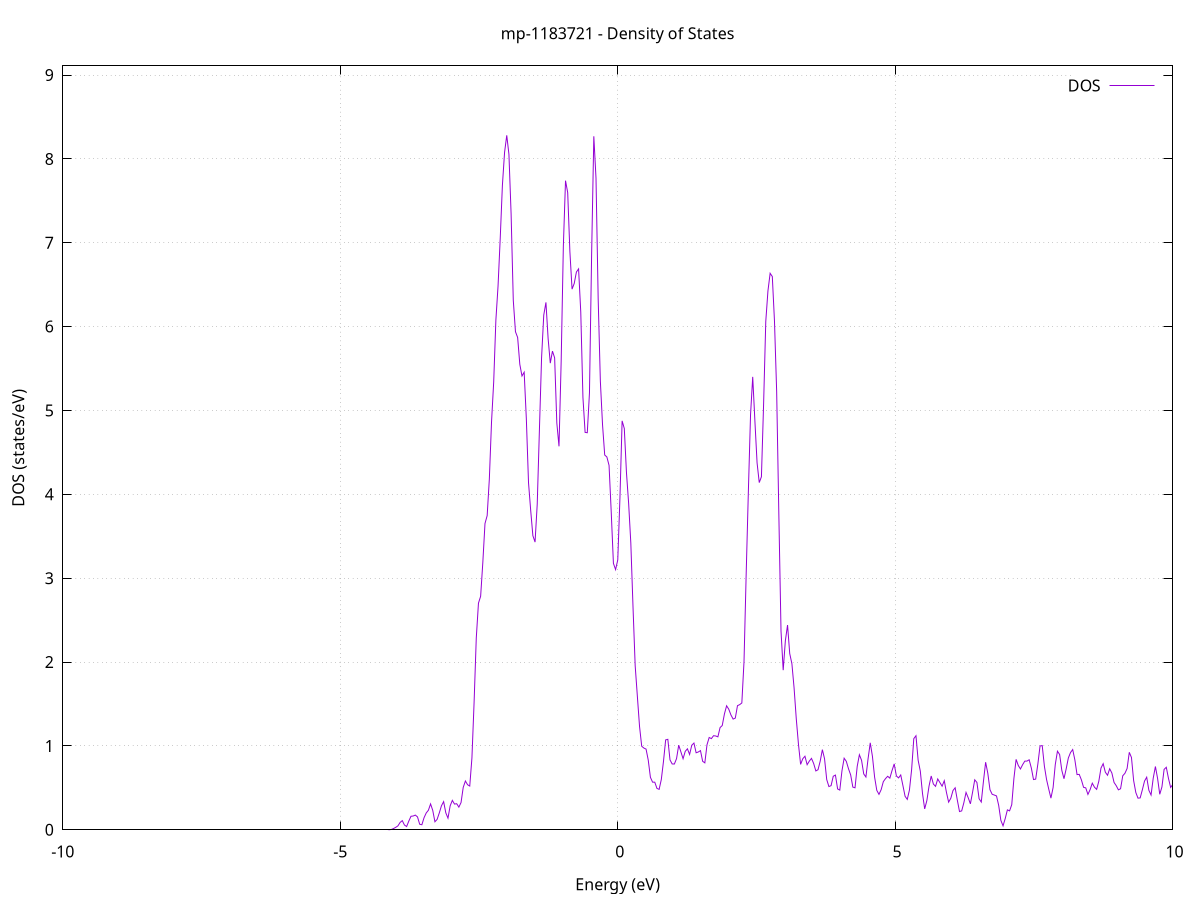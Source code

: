 set title 'mp-1183721 - Density of States'
set xlabel 'Energy (eV)'
set ylabel 'DOS (states/eV)'
set grid
set xrange [-10:10]
set yrange [0:9.109]
set xzeroaxis lt -1
set terminal png size 800,600
set output 'mp-1183721_dos_gnuplot.png'
plot '-' using 1:2 with lines title 'DOS'
-43.857000 0.000000
-43.817700 0.000000
-43.778500 0.000000
-43.739300 0.000000
-43.700000 0.000000
-43.660800 0.000000
-43.621600 0.000000
-43.582300 0.000000
-43.543100 0.000000
-43.503900 0.000000
-43.464700 0.000000
-43.425400 0.000000
-43.386200 0.000000
-43.347000 0.000000
-43.307700 0.000000
-43.268500 0.000000
-43.229300 0.000000
-43.190000 0.000000
-43.150800 0.000000
-43.111600 0.000000
-43.072400 0.000000
-43.033100 0.000000
-42.993900 0.000000
-42.954700 0.000000
-42.915400 0.000000
-42.876200 0.000000
-42.837000 0.000000
-42.797700 0.000000
-42.758500 0.000000
-42.719300 0.000000
-42.680100 0.000000
-42.640800 0.000000
-42.601600 0.000000
-42.562400 0.000000
-42.523100 0.000000
-42.483900 0.000000
-42.444700 0.000000
-42.405400 0.000000
-42.366200 0.000000
-42.327000 0.000000
-42.287800 0.000000
-42.248500 0.000000
-42.209300 0.000000
-42.170100 0.000000
-42.130800 0.000000
-42.091600 0.000000
-42.052400 0.000000
-42.013100 0.000000
-41.973900 0.000000
-41.934700 0.000000
-41.895500 0.000000
-41.856200 0.000000
-41.817000 0.000000
-41.777800 0.000000
-41.738500 0.000000
-41.699300 0.000000
-41.660100 0.000000
-41.620800 0.000000
-41.581600 0.000000
-41.542400 0.000000
-41.503200 0.000000
-41.463900 0.000000
-41.424700 0.000000
-41.385500 0.000000
-41.346200 0.000000
-41.307000 0.000000
-41.267800 0.000000
-41.228500 0.000000
-41.189300 0.000000
-41.150100 0.000000
-41.110900 0.000000
-41.071600 0.000000
-41.032400 0.000000
-40.993200 0.000000
-40.953900 0.000000
-40.914700 0.000000
-40.875500 0.000000
-40.836200 0.000000
-40.797000 0.000000
-40.757800 0.000000
-40.718600 0.000000
-40.679300 0.000000
-40.640100 0.000000
-40.600900 0.000000
-40.561600 0.000000
-40.522400 0.000000
-40.483200 0.000000
-40.443900 0.000300
-40.404700 0.029600
-40.365500 0.847800
-40.326300 7.946400
-40.287000 25.399000
-40.247800 28.710600
-40.208600 11.723900
-40.169300 1.724100
-40.130100 0.088800
-40.090900 0.001500
-40.051600 0.000000
-40.012400 0.000000
-39.973200 0.000000
-39.934000 0.000000
-39.894700 0.000000
-39.855500 0.000000
-39.816300 0.000000
-39.777000 0.000000
-39.737800 0.000000
-39.698600 0.000000
-39.659300 0.000000
-39.620100 0.000000
-39.580900 0.000000
-39.541700 0.000000
-39.502400 0.000000
-39.463200 0.000000
-39.424000 0.000000
-39.384700 0.000000
-39.345500 0.000000
-39.306300 0.000000
-39.267000 0.000000
-39.227800 0.000000
-39.188600 0.000000
-39.149400 0.000000
-39.110100 0.000000
-39.070900 0.000000
-39.031700 0.000000
-38.992400 0.000000
-38.953200 0.000000
-38.914000 0.000000
-38.874700 0.000000
-38.835500 0.000000
-38.796300 0.000000
-38.757100 0.000000
-38.717800 0.000000
-38.678600 0.000000
-38.639400 0.000000
-38.600100 0.000000
-38.560900 0.000000
-38.521700 0.000000
-38.482400 0.000000
-38.443200 0.000000
-38.404000 0.000000
-38.364800 0.000000
-38.325500 0.000000
-38.286300 0.000000
-38.247100 0.000000
-38.207800 0.000000
-38.168600 0.000000
-38.129400 0.000000
-38.090100 0.000000
-38.050900 0.000000
-38.011700 0.000000
-37.972500 0.000000
-37.933200 0.000000
-37.894000 0.000000
-37.854800 0.000000
-37.815500 0.000000
-37.776300 0.000000
-37.737100 0.000000
-37.697800 0.000000
-37.658600 0.000000
-37.619400 0.000000
-37.580200 0.000000
-37.540900 0.000000
-37.501700 0.000000
-37.462500 0.000000
-37.423200 0.000000
-37.384000 0.000000
-37.344800 0.000000
-37.305500 0.000000
-37.266300 0.000000
-37.227100 0.000000
-37.187900 0.000000
-37.148600 0.000000
-37.109400 0.000000
-37.070200 0.000000
-37.030900 0.000000
-36.991700 0.000000
-36.952500 0.000000
-36.913200 0.000000
-36.874000 0.000000
-36.834800 0.000000
-36.795600 0.000000
-36.756300 0.000000
-36.717100 0.000000
-36.677900 0.000000
-36.638600 0.000000
-36.599400 0.000000
-36.560200 0.000000
-36.520900 0.000000
-36.481700 0.000000
-36.442500 0.000000
-36.403300 0.000000
-36.364000 0.000000
-36.324800 0.000000
-36.285600 0.000000
-36.246300 0.000000
-36.207100 0.000000
-36.167900 0.000000
-36.128600 0.000000
-36.089400 0.000000
-36.050200 0.000000
-36.011000 0.000000
-35.971700 0.000000
-35.932500 0.000000
-35.893300 0.000000
-35.854000 0.000000
-35.814800 0.000000
-35.775600 0.000000
-35.736300 0.000000
-35.697100 0.000000
-35.657900 0.000000
-35.618700 0.000000
-35.579400 0.000000
-35.540200 0.000000
-35.501000 0.000000
-35.461700 0.000000
-35.422500 0.000000
-35.383300 0.000000
-35.344000 0.000000
-35.304800 0.000000
-35.265600 0.000000
-35.226400 0.000000
-35.187100 0.000000
-35.147900 0.000000
-35.108700 0.000000
-35.069400 0.000000
-35.030200 0.000000
-34.991000 0.000000
-34.951700 0.000000
-34.912500 0.000000
-34.873300 0.000000
-34.834100 0.000000
-34.794800 0.000000
-34.755600 0.000000
-34.716400 0.000000
-34.677100 0.000000
-34.637900 0.000000
-34.598700 0.000000
-34.559400 0.000000
-34.520200 0.000000
-34.481000 0.000000
-34.441800 0.000000
-34.402500 0.000000
-34.363300 0.000000
-34.324100 0.000000
-34.284800 0.000000
-34.245600 0.000000
-34.206400 0.000000
-34.167100 0.000000
-34.127900 0.000000
-34.088700 0.000000
-34.049500 0.000000
-34.010200 0.000000
-33.971000 0.000000
-33.931800 0.000000
-33.892500 0.000000
-33.853300 0.000000
-33.814100 0.000000
-33.774800 0.000000
-33.735600 0.000000
-33.696400 0.000000
-33.657200 0.000000
-33.617900 0.000000
-33.578700 0.000000
-33.539500 0.000000
-33.500200 0.000000
-33.461000 0.000000
-33.421800 0.000000
-33.382500 0.000000
-33.343300 0.000000
-33.304100 0.000000
-33.264900 0.000000
-33.225600 0.000000
-33.186400 0.000000
-33.147200 0.000000
-33.107900 0.000000
-33.068700 0.000000
-33.029500 0.000000
-32.990200 0.000000
-32.951000 0.000000
-32.911800 0.000000
-32.872600 0.000000
-32.833300 0.000000
-32.794100 0.000000
-32.754900 0.000000
-32.715600 0.000000
-32.676400 0.000000
-32.637200 0.000000
-32.597900 0.000000
-32.558700 0.000000
-32.519500 0.000000
-32.480300 0.000000
-32.441000 0.000000
-32.401800 0.000000
-32.362600 0.000000
-32.323300 0.000000
-32.284100 0.000000
-32.244900 0.000000
-32.205600 0.000000
-32.166400 0.000000
-32.127200 0.000000
-32.088000 0.000000
-32.048700 0.000000
-32.009500 0.000000
-31.970300 0.000000
-31.931000 0.000000
-31.891800 0.000000
-31.852600 0.000000
-31.813300 0.000000
-31.774100 0.000000
-31.734900 0.000000
-31.695700 0.000000
-31.656400 0.000000
-31.617200 0.000000
-31.578000 0.000000
-31.538700 0.000000
-31.499500 0.000000
-31.460300 0.000000
-31.421000 0.000000
-31.381800 0.000000
-31.342600 0.000000
-31.303400 0.000000
-31.264100 0.000000
-31.224900 0.000000
-31.185700 0.000000
-31.146400 0.000000
-31.107200 0.000000
-31.068000 0.000000
-31.028700 0.000000
-30.989500 0.000000
-30.950300 0.000000
-30.911100 0.000000
-30.871800 0.000000
-30.832600 0.000000
-30.793400 0.000000
-30.754100 0.000000
-30.714900 0.000000
-30.675700 0.000000
-30.636400 0.000000
-30.597200 0.000000
-30.558000 0.000000
-30.518800 0.000000
-30.479500 0.000000
-30.440300 0.000000
-30.401100 0.000000
-30.361800 0.000000
-30.322600 0.000000
-30.283400 0.000000
-30.244100 0.000000
-30.204900 0.000000
-30.165700 0.000000
-30.126500 0.000000
-30.087200 0.000000
-30.048000 0.000000
-30.008800 0.000000
-29.969500 0.000000
-29.930300 0.000000
-29.891100 0.000000
-29.851800 0.000000
-29.812600 0.000000
-29.773400 0.000000
-29.734200 0.000000
-29.694900 0.000000
-29.655700 0.000000
-29.616500 0.000000
-29.577200 0.000000
-29.538000 0.000000
-29.498800 0.000000
-29.459500 0.000000
-29.420300 0.000000
-29.381100 0.000000
-29.341900 0.000000
-29.302600 0.000000
-29.263400 0.000000
-29.224200 0.000000
-29.184900 0.000000
-29.145700 0.000000
-29.106500 0.000000
-29.067200 0.000000
-29.028000 0.000000
-28.988800 0.000000
-28.949600 0.000000
-28.910300 0.000000
-28.871100 0.000000
-28.831900 0.000000
-28.792600 0.000000
-28.753400 0.000000
-28.714200 0.000000
-28.674900 0.000000
-28.635700 0.000000
-28.596500 0.000000
-28.557300 0.000000
-28.518000 0.000000
-28.478800 0.000000
-28.439600 0.000000
-28.400300 0.000000
-28.361100 0.000000
-28.321900 0.000000
-28.282600 0.000000
-28.243400 0.000000
-28.204200 0.000000
-28.165000 0.000000
-28.125700 0.000000
-28.086500 0.000000
-28.047300 0.000000
-28.008000 0.000000
-27.968800 0.000000
-27.929600 0.000000
-27.890300 0.000000
-27.851100 0.000000
-27.811900 0.000000
-27.772700 0.000000
-27.733400 0.000000
-27.694200 0.000000
-27.655000 0.000000
-27.615700 0.000000
-27.576500 0.000000
-27.537300 0.000000
-27.498000 0.000000
-27.458800 0.000000
-27.419600 0.000000
-27.380400 0.000000
-27.341100 0.000000
-27.301900 0.000000
-27.262700 0.000000
-27.223400 0.000000
-27.184200 0.000000
-27.145000 0.000000
-27.105700 0.000000
-27.066500 0.000000
-27.027300 0.000000
-26.988100 0.000000
-26.948800 0.000000
-26.909600 0.000000
-26.870400 0.000000
-26.831100 0.000000
-26.791900 0.000000
-26.752700 0.000000
-26.713400 0.000000
-26.674200 0.000000
-26.635000 0.000000
-26.595800 0.000000
-26.556500 0.000000
-26.517300 0.000000
-26.478100 0.000000
-26.438800 0.000000
-26.399600 0.000000
-26.360400 0.000000
-26.321100 0.000000
-26.281900 0.000000
-26.242700 0.000000
-26.203500 0.000000
-26.164200 0.000000
-26.125000 0.000000
-26.085800 0.000000
-26.046500 0.000000
-26.007300 0.000000
-25.968100 0.000000
-25.928800 0.000000
-25.889600 0.000000
-25.850400 0.000000
-25.811200 0.000000
-25.771900 0.000000
-25.732700 0.000000
-25.693500 0.000000
-25.654200 0.000000
-25.615000 0.000000
-25.575800 0.000000
-25.536500 0.000000
-25.497300 0.000000
-25.458100 0.000000
-25.418900 0.000000
-25.379600 0.000000
-25.340400 0.000000
-25.301200 0.000000
-25.261900 0.000000
-25.222700 0.000000
-25.183500 0.000000
-25.144200 0.000000
-25.105000 0.000000
-25.065800 0.000000
-25.026600 0.000000
-24.987300 0.000000
-24.948100 0.000000
-24.908900 0.000000
-24.869600 0.000000
-24.830400 0.000000
-24.791200 0.000000
-24.751900 0.000000
-24.712700 0.000000
-24.673500 0.000000
-24.634300 0.000000
-24.595000 0.000000
-24.555800 0.000000
-24.516600 0.000000
-24.477300 0.000000
-24.438100 0.000000
-24.398900 0.000000
-24.359600 0.000000
-24.320400 0.000000
-24.281200 0.000000
-24.242000 0.000000
-24.202700 0.000000
-24.163500 0.000000
-24.124300 0.000000
-24.085000 0.000000
-24.045800 0.000000
-24.006600 0.000000
-23.967300 0.000000
-23.928100 0.000000
-23.888900 0.000000
-23.849700 0.000000
-23.810400 0.000000
-23.771200 0.000000
-23.732000 0.000000
-23.692700 0.000000
-23.653500 0.000000
-23.614300 0.000000
-23.575100 0.000000
-23.535800 0.000000
-23.496600 0.000000
-23.457400 0.000000
-23.418100 0.000000
-23.378900 0.000000
-23.339700 0.000000
-23.300400 0.000000
-23.261200 0.000000
-23.222000 0.000000
-23.182800 0.000000
-23.143500 0.000000
-23.104300 0.000000
-23.065100 0.000000
-23.025800 0.000000
-22.986600 0.000000
-22.947400 0.000000
-22.908100 0.000000
-22.868900 0.000000
-22.829700 0.000000
-22.790500 0.000000
-22.751200 0.000000
-22.712000 0.000000
-22.672800 0.000000
-22.633500 0.000000
-22.594300 0.000000
-22.555100 0.000000
-22.515800 0.000000
-22.476600 0.000000
-22.437400 0.000000
-22.398200 0.000000
-22.358900 0.000000
-22.319700 0.000000
-22.280500 0.000000
-22.241200 0.000000
-22.202000 0.000000
-22.162800 0.000000
-22.123500 0.000000
-22.084300 0.000000
-22.045100 0.000000
-22.005900 0.000000
-21.966600 0.000000
-21.927400 0.000000
-21.888200 0.000000
-21.848900 0.000000
-21.809700 0.000000
-21.770500 0.000000
-21.731200 0.000000
-21.692000 0.000000
-21.652800 0.000000
-21.613600 0.000000
-21.574300 0.000000
-21.535100 0.000000
-21.495900 0.000000
-21.456600 0.000000
-21.417400 0.000000
-21.378200 0.000000
-21.338900 0.000000
-21.299700 0.000000
-21.260500 0.000000
-21.221300 0.000000
-21.182000 0.000000
-21.142800 0.000000
-21.103600 0.000000
-21.064300 0.000000
-21.025100 0.000000
-20.985900 0.000000
-20.946600 0.000000
-20.907400 0.000000
-20.868200 0.000000
-20.829000 0.000000
-20.789700 0.000000
-20.750500 0.000000
-20.711300 0.000000
-20.672000 0.000000
-20.632800 0.000000
-20.593600 0.000000
-20.554300 0.000000
-20.515100 0.000000
-20.475900 0.000000
-20.436700 0.000000
-20.397400 0.000000
-20.358200 0.000000
-20.319000 0.000000
-20.279700 0.000000
-20.240500 0.000000
-20.201300 0.000000
-20.162000 0.000000
-20.122800 0.000000
-20.083600 0.000000
-20.044400 0.000000
-20.005100 0.000000
-19.965900 0.000000
-19.926700 0.000000
-19.887400 0.000000
-19.848200 0.000000
-19.809000 0.000000
-19.769700 0.000000
-19.730500 0.000000
-19.691300 0.000000
-19.652100 0.000000
-19.612800 0.000000
-19.573600 0.000000
-19.534400 0.000000
-19.495100 0.000000
-19.455900 0.000000
-19.416700 0.000000
-19.377400 0.000000
-19.338200 0.000000
-19.299000 0.000000
-19.259800 0.000000
-19.220500 0.000000
-19.181300 0.000000
-19.142100 0.000000
-19.102800 0.000000
-19.063600 0.000000
-19.024400 0.000000
-18.985100 0.000000
-18.945900 0.000000
-18.906700 0.000000
-18.867500 0.000000
-18.828200 0.000000
-18.789000 0.000000
-18.749800 0.000000
-18.710500 0.000000
-18.671300 0.000000
-18.632100 0.000000
-18.592800 0.000000
-18.553600 0.000000
-18.514400 0.000000
-18.475200 0.000000
-18.435900 0.000000
-18.396700 0.000000
-18.357500 0.000000
-18.318200 0.000000
-18.279000 0.000000
-18.239800 0.000000
-18.200500 0.000000
-18.161300 0.000000
-18.122100 0.000000
-18.082900 0.000000
-18.043600 0.000000
-18.004400 0.000000
-17.965200 0.000000
-17.925900 0.000000
-17.886700 0.000000
-17.847500 0.000000
-17.808200 0.000000
-17.769000 0.000000
-17.729800 0.000000
-17.690600 0.000000
-17.651300 0.000000
-17.612100 0.000000
-17.572900 0.000000
-17.533600 0.000000
-17.494400 0.000000
-17.455200 0.000000
-17.415900 0.000000
-17.376700 0.000000
-17.337500 0.000000
-17.298300 0.000000
-17.259000 0.000000
-17.219800 0.000000
-17.180600 0.000000
-17.141300 0.000000
-17.102100 0.000000
-17.062900 0.000000
-17.023600 0.000000
-16.984400 0.000000
-16.945200 0.000000
-16.906000 0.000000
-16.866700 0.000000
-16.827500 0.000000
-16.788300 0.000000
-16.749000 0.000000
-16.709800 0.000000
-16.670600 0.000000
-16.631300 0.000000
-16.592100 0.000000
-16.552900 0.000000
-16.513700 0.000000
-16.474400 0.000000
-16.435200 0.000000
-16.396000 0.000000
-16.356700 0.000000
-16.317500 0.000000
-16.278300 0.000000
-16.239000 0.000000
-16.199800 0.000000
-16.160600 0.000000
-16.121400 0.000000
-16.082100 0.000000
-16.042900 0.000000
-16.003700 0.000000
-15.964400 0.000000
-15.925200 0.000000
-15.886000 0.000000
-15.846700 0.000000
-15.807500 0.000000
-15.768300 0.000000
-15.729100 0.000000
-15.689800 0.000000
-15.650600 0.000000
-15.611400 0.000000
-15.572100 0.000000
-15.532900 0.000000
-15.493700 0.000000
-15.454400 0.000000
-15.415200 0.000000
-15.376000 0.000000
-15.336800 0.000000
-15.297500 0.000000
-15.258300 0.000000
-15.219100 0.000000
-15.179800 0.000000
-15.140600 0.000000
-15.101400 0.000000
-15.062100 0.000000
-15.022900 0.000000
-14.983700 0.000000
-14.944500 0.000000
-14.905200 0.000000
-14.866000 0.000000
-14.826800 0.000000
-14.787500 0.000000
-14.748300 0.000000
-14.709100 0.000000
-14.669800 0.000000
-14.630600 0.000000
-14.591400 0.000000
-14.552200 0.000000
-14.512900 0.000000
-14.473700 0.000000
-14.434500 0.000000
-14.395200 0.000000
-14.356000 0.000000
-14.316800 0.000000
-14.277500 0.000000
-14.238300 0.000000
-14.199100 0.000000
-14.159900 0.000000
-14.120600 0.000000
-14.081400 0.000000
-14.042200 0.000000
-14.002900 0.000000
-13.963700 0.000000
-13.924500 0.000000
-13.885200 0.000000
-13.846000 0.000000
-13.806800 0.000000
-13.767600 0.000000
-13.728300 0.000000
-13.689100 0.000000
-13.649900 0.000000
-13.610600 0.000000
-13.571400 0.000000
-13.532200 0.000000
-13.492900 0.000000
-13.453700 0.000000
-13.414500 0.000000
-13.375300 0.000000
-13.336000 0.000000
-13.296800 0.000000
-13.257600 0.000000
-13.218300 0.000000
-13.179100 0.000000
-13.139900 0.000000
-13.100600 0.000000
-13.061400 0.000000
-13.022200 0.000000
-12.983000 0.000000
-12.943700 0.000000
-12.904500 0.000000
-12.865300 0.000000
-12.826000 0.000000
-12.786800 0.000000
-12.747600 0.000000
-12.708300 0.000000
-12.669100 0.000000
-12.629900 0.000000
-12.590700 0.000000
-12.551400 0.000000
-12.512200 0.000000
-12.473000 0.000000
-12.433700 0.000000
-12.394500 0.000000
-12.355300 0.000000
-12.316000 0.000000
-12.276800 0.000000
-12.237600 0.000000
-12.198400 0.000000
-12.159100 0.000000
-12.119900 0.000000
-12.080700 0.000000
-12.041400 0.000000
-12.002200 0.000000
-11.963000 0.000000
-11.923700 0.000000
-11.884500 0.000000
-11.845300 0.000000
-11.806100 0.000000
-11.766800 0.000000
-11.727600 0.000000
-11.688400 0.000000
-11.649100 0.000000
-11.609900 0.000000
-11.570700 0.000000
-11.531400 0.000000
-11.492200 0.000000
-11.453000 0.000000
-11.413800 0.000000
-11.374500 0.000000
-11.335300 0.000000
-11.296100 0.000000
-11.256800 0.000000
-11.217600 0.000000
-11.178400 0.000000
-11.139100 0.000000
-11.099900 0.000000
-11.060700 0.000000
-11.021500 0.000000
-10.982200 0.000000
-10.943000 0.000000
-10.903800 0.000000
-10.864500 0.000000
-10.825300 0.000000
-10.786100 0.000000
-10.746800 0.000000
-10.707600 0.000000
-10.668400 0.000000
-10.629200 0.000000
-10.589900 0.000000
-10.550700 0.000000
-10.511500 0.000000
-10.472200 0.000000
-10.433000 0.000000
-10.393800 0.000000
-10.354500 0.000000
-10.315300 0.000000
-10.276100 0.000000
-10.236900 0.000000
-10.197600 0.000000
-10.158400 0.000000
-10.119200 0.000000
-10.079900 0.000000
-10.040700 0.000000
-10.001500 0.000000
-9.962200 0.000000
-9.923000 0.000000
-9.883800 0.000000
-9.844600 0.000000
-9.805300 0.000000
-9.766100 0.000000
-9.726900 0.000000
-9.687600 0.000000
-9.648400 0.000000
-9.609200 0.000000
-9.569900 0.000000
-9.530700 0.000000
-9.491500 0.000000
-9.452300 0.000000
-9.413000 0.000000
-9.373800 0.000000
-9.334600 0.000000
-9.295300 0.000000
-9.256100 0.000000
-9.216900 0.000000
-9.177600 0.000000
-9.138400 0.000000
-9.099200 0.000000
-9.060000 0.000000
-9.020700 0.000000
-8.981500 0.000000
-8.942300 0.000000
-8.903000 0.000000
-8.863800 0.000000
-8.824600 0.000000
-8.785300 0.000000
-8.746100 0.000000
-8.706900 0.000000
-8.667700 0.000000
-8.628400 0.000000
-8.589200 0.000000
-8.550000 0.000000
-8.510700 0.000000
-8.471500 0.000000
-8.432300 0.000000
-8.393000 0.000000
-8.353800 0.000000
-8.314600 0.000000
-8.275400 0.000000
-8.236100 0.000000
-8.196900 0.000000
-8.157700 0.000000
-8.118400 0.000000
-8.079200 0.000000
-8.040000 0.000000
-8.000700 0.000000
-7.961500 0.000000
-7.922300 0.000000
-7.883100 0.000000
-7.843800 0.000000
-7.804600 0.000000
-7.765400 0.000000
-7.726100 0.000000
-7.686900 0.000000
-7.647700 0.000000
-7.608400 0.000000
-7.569200 0.000000
-7.530000 0.000000
-7.490800 0.000000
-7.451500 0.000000
-7.412300 0.000000
-7.373100 0.000000
-7.333800 0.000000
-7.294600 0.000000
-7.255400 0.000000
-7.216100 0.000000
-7.176900 0.000000
-7.137700 0.000000
-7.098500 0.000000
-7.059200 0.000000
-7.020000 0.000000
-6.980800 0.000000
-6.941500 0.000000
-6.902300 0.000000
-6.863100 0.000000
-6.823800 0.000000
-6.784600 0.000000
-6.745400 0.000000
-6.706200 0.000000
-6.666900 0.000000
-6.627700 0.000000
-6.588500 0.000000
-6.549200 0.000000
-6.510000 0.000000
-6.470800 0.000000
-6.431500 0.000000
-6.392300 0.000000
-6.353100 0.000000
-6.313900 0.000000
-6.274600 0.000000
-6.235400 0.000000
-6.196200 0.000000
-6.156900 0.000000
-6.117700 0.000000
-6.078500 0.000000
-6.039200 0.000000
-6.000000 0.000000
-5.960800 0.000000
-5.921600 0.000000
-5.882300 0.000000
-5.843100 0.000000
-5.803900 0.000000
-5.764600 0.000000
-5.725400 0.000000
-5.686200 0.000000
-5.646900 0.000000
-5.607700 0.000000
-5.568500 0.000000
-5.529300 0.000000
-5.490000 0.000000
-5.450800 0.000000
-5.411600 0.000000
-5.372300 0.000000
-5.333100 0.000000
-5.293900 0.000000
-5.254600 0.000000
-5.215400 0.000000
-5.176200 0.000000
-5.137000 0.000000
-5.097700 0.000000
-5.058500 0.000000
-5.019300 0.000000
-4.980000 0.000000
-4.940800 0.000000
-4.901600 0.000000
-4.862300 0.000000
-4.823100 0.000000
-4.783900 0.000000
-4.744700 0.000000
-4.705400 0.000000
-4.666200 0.000000
-4.627000 0.000000
-4.587700 0.000000
-4.548500 0.000000
-4.509300 0.000000
-4.470000 0.000000
-4.430800 0.000000
-4.391600 0.000000
-4.352400 0.000000
-4.313100 0.000000
-4.273900 0.000000
-4.234700 0.000000
-4.195400 0.000000
-4.156200 0.000000
-4.117000 0.000400
-4.077700 0.003900
-4.038500 0.014700
-3.999300 0.029100
-3.960100 0.046300
-3.920800 0.087300
-3.881600 0.109300
-3.842400 0.056500
-3.803100 0.038600
-3.763900 0.103500
-3.724700 0.160900
-3.685400 0.164200
-3.646200 0.175100
-3.607000 0.153400
-3.567800 0.065900
-3.528500 0.059900
-3.489300 0.143600
-3.450100 0.200200
-3.410800 0.232800
-3.371600 0.308300
-3.332400 0.230800
-3.293100 0.095600
-3.253900 0.123700
-3.214700 0.200300
-3.175500 0.286000
-3.136200 0.335500
-3.097000 0.201900
-3.057800 0.138400
-3.018500 0.285500
-2.979300 0.350600
-2.940100 0.306500
-2.900800 0.310700
-2.861600 0.270200
-2.822400 0.324500
-2.783200 0.504900
-2.743900 0.581700
-2.704700 0.537000
-2.665500 0.521300
-2.626200 0.856900
-2.587000 1.522200
-2.547800 2.285900
-2.508500 2.702200
-2.469300 2.784400
-2.430100 3.184700
-2.390900 3.651700
-2.351600 3.746100
-2.312400 4.182700
-2.273200 4.860400
-2.233900 5.340500
-2.194700 6.076300
-2.155500 6.484000
-2.116200 7.053300
-2.077000 7.684500
-2.037800 8.078500
-1.998600 8.280500
-1.959300 8.054700
-1.920100 7.343500
-1.880900 6.313900
-1.841600 5.939000
-1.802400 5.870500
-1.763200 5.550300
-1.724000 5.411000
-1.684700 5.456300
-1.645500 4.901000
-1.606300 4.138300
-1.567000 3.807100
-1.527800 3.506800
-1.488600 3.430200
-1.449300 3.883500
-1.410100 4.766300
-1.370900 5.630700
-1.331700 6.137400
-1.292400 6.288700
-1.253200 5.858900
-1.214000 5.564200
-1.174700 5.707700
-1.135500 5.627100
-1.096300 4.851100
-1.057000 4.572300
-1.017800 5.587400
-0.978600 6.957100
-0.939400 7.740300
-0.900100 7.597700
-0.860900 6.896400
-0.821700 6.446700
-0.782400 6.514800
-0.743200 6.651100
-0.704000 6.688200
-0.664700 6.174100
-0.625500 5.155000
-0.586300 4.738500
-0.547100 4.734600
-0.507800 5.210100
-0.468600 6.875100
-0.429400 8.269700
-0.390100 7.770300
-0.350900 6.329500
-0.311700 5.350000
-0.272400 4.829800
-0.233200 4.468800
-0.194000 4.445200
-0.154800 4.345000
-0.115500 3.787200
-0.076300 3.177300
-0.037100 3.102500
0.002200 3.218100
0.041400 3.956800
0.080600 4.876100
0.119900 4.785500
0.159100 4.256800
0.198300 3.890500
0.237500 3.418600
0.276800 2.659600
0.316000 1.956300
0.355200 1.593100
0.394500 1.232700
0.433700 0.996100
0.472900 0.974400
0.512200 0.962100
0.551400 0.831300
0.590600 0.625700
0.629800 0.567800
0.669100 0.567300
0.708300 0.493200
0.747500 0.481900
0.786800 0.598900
0.826000 0.815100
0.865200 1.071800
0.904500 1.078600
0.943700 0.832900
0.982900 0.784800
1.022100 0.784000
1.061400 0.848300
1.100600 1.009400
1.139800 0.929200
1.179100 0.847400
1.218300 0.935300
1.257500 0.965500
1.296800 0.898100
1.336000 1.008200
1.375200 1.033900
1.414400 0.918100
1.453700 0.927700
1.492900 0.944000
1.532100 0.816400
1.571400 0.798000
1.610600 1.014300
1.649800 1.100500
1.689100 1.087100
1.728300 1.121700
1.767500 1.118400
1.806700 1.108200
1.846000 1.218700
1.885200 1.243100
1.924400 1.380900
1.963700 1.478500
2.002900 1.437300
2.042100 1.368800
2.081400 1.320000
2.120600 1.332000
2.159800 1.480000
2.199000 1.491900
2.238300 1.512300
2.277500 2.005400
2.316700 3.053000
2.356000 4.034400
2.395200 4.948400
2.434400 5.400700
2.473700 4.875000
2.512900 4.375700
2.552100 4.139900
2.591300 4.209600
2.630600 5.077400
2.669800 6.062400
2.709000 6.426400
2.748300 6.635800
2.787500 6.597100
2.826700 6.063500
2.866000 5.223200
2.905200 3.761200
2.944400 2.368600
2.983600 1.903000
3.022900 2.255100
3.062100 2.441300
3.101300 2.101600
3.140600 1.979800
3.179800 1.692400
3.219000 1.326700
3.258300 1.023400
3.297500 0.779600
3.336700 0.847100
3.375900 0.877100
3.415200 0.775900
3.454400 0.818600
3.493600 0.851300
3.532900 0.790100
3.572100 0.701600
3.611300 0.716100
3.650600 0.817900
3.689800 0.955500
3.729000 0.846600
3.768200 0.598600
3.807500 0.515400
3.846700 0.526300
3.885900 0.638400
3.925200 0.652200
3.964400 0.486800
4.003600 0.473300
4.042900 0.703600
4.082100 0.853300
4.121300 0.815700
4.160500 0.727900
4.199800 0.653800
4.239000 0.508800
4.278200 0.500400
4.317500 0.755300
4.356700 0.894700
4.395900 0.828800
4.435200 0.665900
4.474400 0.629100
4.513600 0.848000
4.552800 1.037200
4.592100 0.874800
4.631300 0.627200
4.670500 0.470200
4.709800 0.422400
4.749000 0.478000
4.788200 0.573600
4.827500 0.609900
4.866700 0.637700
4.905900 0.615700
4.945100 0.705700
4.984400 0.785700
5.023600 0.641900
5.062800 0.618500
5.102100 0.653500
5.141300 0.527400
5.180500 0.399300
5.219800 0.362400
5.259000 0.474400
5.298200 0.717400
5.337400 1.086400
5.376700 1.121400
5.415900 0.828900
5.455100 0.698400
5.494400 0.433100
5.533600 0.248800
5.572800 0.348100
5.612100 0.521000
5.651300 0.641300
5.690500 0.545300
5.729700 0.517900
5.769000 0.606100
5.808200 0.562700
5.847400 0.519800
5.886700 0.585200
5.925900 0.445500
5.965100 0.329500
6.004400 0.375300
6.043600 0.467600
6.082800 0.500600
6.122000 0.353500
6.161300 0.217300
6.200500 0.225100
6.239700 0.322700
6.279000 0.445200
6.318200 0.381800
6.357400 0.309200
6.396700 0.447400
6.435900 0.595900
6.475100 0.564100
6.514300 0.370500
6.553600 0.330700
6.592800 0.576700
6.632000 0.805700
6.671300 0.674000
6.710500 0.477700
6.749700 0.423500
6.789000 0.414100
6.828200 0.403600
6.867400 0.290800
6.906600 0.112200
6.945900 0.047100
6.985100 0.134000
7.024300 0.237300
7.063600 0.225500
7.102800 0.299200
7.142000 0.613600
7.181300 0.839600
7.220500 0.766900
7.259700 0.725100
7.298900 0.776200
7.338200 0.818400
7.377400 0.819200
7.416600 0.834700
7.455900 0.736400
7.495100 0.599000
7.534300 0.604000
7.573600 0.784900
7.612800 0.999500
7.652000 1.004000
7.691200 0.757700
7.730500 0.598300
7.769700 0.484700
7.808900 0.377300
7.848200 0.503400
7.887400 0.777500
7.926600 0.937000
7.965900 0.897700
8.005100 0.708700
8.044300 0.608500
8.083500 0.725600
8.122800 0.856100
8.162000 0.920900
8.201200 0.956600
8.240500 0.832700
8.279700 0.658000
8.318900 0.660600
8.358200 0.595000
8.397400 0.506300
8.436600 0.499500
8.475800 0.421600
8.515100 0.478500
8.554300 0.555500
8.593500 0.508000
8.632800 0.482000
8.672000 0.578500
8.711200 0.735700
8.750500 0.788200
8.789700 0.686300
8.828900 0.650000
8.868100 0.727700
8.907400 0.676600
8.946600 0.564400
8.985800 0.525800
9.025100 0.476200
9.064300 0.489400
9.103500 0.644000
9.142800 0.673300
9.182000 0.731000
9.221200 0.923800
9.260400 0.862000
9.299700 0.586400
9.338900 0.444100
9.378100 0.377000
9.417400 0.379900
9.456600 0.476400
9.495800 0.580800
9.535100 0.626900
9.574300 0.470800
9.613500 0.414500
9.652700 0.615600
9.692000 0.754800
9.731200 0.612300
9.770400 0.423000
9.809700 0.511100
9.848900 0.720000
9.888100 0.745400
9.927400 0.612800
9.966600 0.505100
10.005800 0.540300
10.045000 0.650100
10.084300 0.750000
10.123500 0.752000
10.162700 0.605900
10.202000 0.668300
10.241200 0.770500
10.280400 0.829800
10.319700 0.877100
10.358900 0.884100
10.398100 0.950000
10.437300 0.974800
10.476600 0.899600
10.515800 0.895600
10.555000 1.198000
10.594300 1.356900
10.633500 1.133400
10.672700 0.773500
10.712000 0.512000
10.751200 0.713300
10.790400 0.954800
10.829600 0.795000
10.868900 0.632700
10.908100 0.641600
10.947300 0.713900
10.986600 0.893300
11.025800 1.133700
11.065000 1.402100
11.104300 1.396600
11.143500 1.161900
11.182700 0.941400
11.221900 0.790500
11.261200 0.760800
11.300400 0.707000
11.339600 0.669300
11.378900 0.576000
11.418100 0.750400
11.457300 1.020900
11.496600 0.866800
11.535800 0.805600
11.575000 0.856800
11.614200 0.639700
11.653500 0.577000
11.692700 0.699000
11.731900 0.812500
11.771200 0.880600
11.810400 0.866100
11.849600 0.870200
11.888900 1.000700
11.928100 1.276600
11.967300 1.288700
12.006500 1.271600
12.045800 1.250900
12.085000 0.994000
12.124200 0.753600
12.163500 0.736400
12.202700 0.881500
12.241900 1.026400
12.281200 1.144000
12.320400 1.043400
12.359600 0.914500
12.398800 1.059000
12.438100 1.259200
12.477300 1.122500
12.516500 0.859500
12.555800 0.799300
12.595000 0.879700
12.634200 0.851600
12.673500 0.847600
12.712700 0.867900
12.751900 0.848700
12.791100 0.961300
12.830400 0.994200
12.869600 0.752400
12.908800 0.630500
12.948100 0.793500
12.987300 0.863400
13.026500 0.727900
13.065800 0.815900
13.105000 1.037700
13.144200 1.199800
13.183400 1.198900
13.222700 0.905000
13.261900 0.730800
13.301100 0.981100
13.340400 1.315700
13.379600 1.500000
13.418800 1.476000
13.458100 1.161700
13.497300 0.812400
13.536500 0.587900
13.575700 0.766500
13.615000 1.249700
13.654200 1.340100
13.693400 1.154200
13.732700 1.270200
13.771900 1.321800
13.811100 1.030800
13.850400 0.864800
13.889600 0.901500
13.928800 0.888000
13.968000 0.914500
14.007300 1.210100
14.046500 1.452100
14.085700 1.487600
14.125000 1.251400
14.164200 1.076700
14.203400 1.198200
14.242700 1.184900
14.281900 1.287800
14.321100 1.274500
14.360300 1.063100
14.399600 0.843400
14.438800 0.644000
14.478000 0.764400
14.517300 1.002300
14.556500 0.982600
14.595700 1.023500
14.635000 1.178900
14.674200 1.096300
14.713400 0.885700
14.752600 1.035800
14.791900 1.256900
14.831100 1.158000
14.870300 0.983200
14.909600 1.142200
14.948800 1.480400
14.988000 1.480900
15.027300 1.249100
15.066500 1.138000
15.105700 1.211200
15.144900 1.162700
15.184200 0.975600
15.223400 0.940000
15.262600 0.988700
15.301900 0.990000
15.341100 1.030200
15.380300 1.171200
15.419600 1.046600
15.458800 0.977200
15.498000 1.000600
15.537200 1.061100
15.576500 1.108800
15.615700 0.867800
15.654900 0.780200
15.694200 1.018200
15.733400 1.099700
15.772600 0.903800
15.811900 0.906100
15.851100 0.976700
15.890300 0.870500
15.929500 0.842400
15.968800 0.940400
16.008000 1.001000
16.047200 0.960800
16.086500 1.025700
16.125700 1.235200
16.164900 1.285400
16.204200 1.096800
16.243400 1.046300
16.282600 1.054100
16.321800 1.039100
16.361100 1.094700
16.400300 1.222000
16.439500 1.299400
16.478800 1.265600
16.518000 1.121100
16.557200 1.077700
16.596500 1.053200
16.635700 0.818900
16.674900 0.610500
16.714100 0.525800
16.753400 0.583400
16.792600 0.874100
16.831800 1.067100
16.871100 0.901900
16.910300 0.813000
16.949500 0.868200
16.988800 0.770000
17.028000 0.724100
17.067200 0.789100
17.106400 0.713900
17.145700 0.638500
17.184900 0.746600
17.224100 0.684800
17.263400 0.670200
17.302600 0.951600
17.341800 1.174700
17.381100 1.275300
17.420300 1.364000
17.459500 1.356400
17.498700 1.089100
17.538000 0.801000
17.577200 0.618500
17.616400 0.536600
17.655700 0.795000
17.694900 1.291700
17.734100 1.265700
17.773400 0.990800
17.812600 1.127200
17.851800 1.185900
17.891000 1.036400
17.930300 0.815300
17.969500 0.707600
18.008700 0.732500
18.048000 0.660000
18.087200 0.613200
18.126400 0.717900
18.165700 0.777100
18.204900 0.924100
18.244100 1.026600
18.283300 1.009000
18.322600 0.936800
18.361800 0.714900
18.401000 0.639300
18.440300 0.606800
18.479500 0.475900
18.518700 0.521100
18.558000 0.675300
18.597200 0.760800
18.636400 0.784200
18.675600 0.796700
18.714900 0.862500
18.754100 0.804400
18.793300 0.731000
18.832600 0.876300
18.871800 0.907300
18.911000 0.745600
18.950300 0.751100
18.989500 1.031400
19.028700 1.451300
19.067900 1.651600
19.107200 1.169600
19.146400 0.524900
19.185600 0.433800
19.224900 0.609300
19.264100 0.733600
19.303300 0.920600
19.342600 1.071700
19.381800 0.962400
19.421000 0.682500
19.460200 0.562200
19.499500 0.604600
19.538700 0.643300
19.577900 0.892300
19.617200 1.544400
19.656400 2.084300
19.695600 2.115000
19.734800 1.883200
19.774100 1.819000
19.813300 1.784000
19.852500 1.649500
19.891800 1.687000
19.931000 1.744600
19.970200 1.890700
20.009500 1.991400
20.048700 2.050400
20.087900 2.125000
20.127100 2.001800
20.166400 1.917100
20.205600 1.977700
20.244800 1.760700
20.284100 1.401400
20.323300 1.298400
20.362500 1.358000
20.401800 1.370500
20.441000 1.648000
20.480200 1.854700
20.519400 1.638700
20.558700 1.514600
20.597900 1.615000
20.637100 1.658600
20.676400 1.701200
20.715600 1.659300
20.754800 1.705900
20.794100 1.714700
20.833300 1.449700
20.872500 1.286400
20.911700 1.342200
20.951000 1.360600
20.990200 1.497900
21.029400 1.689600
21.068700 1.540300
21.107900 1.358000
21.147100 1.603400
21.186400 1.909200
21.225600 1.948200
21.264800 1.998900
21.304000 1.977300
21.343300 1.834900
21.382500 1.806900
21.421700 1.797200
21.461000 1.366000
21.500200 1.185700
21.539400 1.203900
21.578700 1.073800
21.617900 1.065700
21.657100 1.224700
21.696300 1.205300
21.735600 1.160900
21.774800 1.108100
21.814000 0.969500
21.853300 1.075900
21.892500 1.313000
21.931700 1.354000
21.971000 1.250200
22.010200 1.233500
22.049400 1.098000
22.088600 1.171500
22.127900 1.317100
22.167100 1.306700
22.206300 1.431200
22.245600 1.397500
22.284800 1.220700
22.324000 1.293900
22.363300 1.289800
22.402500 1.252800
22.441700 1.581900
22.480900 1.789700
22.520200 1.541600
22.559400 1.216500
22.598600 1.131200
22.637900 1.102900
22.677100 0.827600
22.716300 0.636100
22.755600 0.616200
22.794800 0.762000
22.834000 1.011300
22.873200 1.278900
22.912500 1.363500
22.951700 1.135500
22.990900 1.002500
23.030200 1.002600
23.069400 0.968600
23.108600 0.961200
23.147900 0.788600
23.187100 0.540800
23.226300 0.621700
23.265500 0.988000
23.304800 1.169100
23.344000 1.051300
23.383200 0.756800
23.422500 0.567900
23.461700 0.546000
23.500900 0.414500
23.540200 0.472600
23.579400 0.805000
23.618600 1.009600
23.657800 0.892800
23.697100 0.800500
23.736300 0.829100
23.775500 0.779500
23.814800 0.730900
23.854000 0.813500
23.893200 0.917200
23.932500 0.908000
23.971700 0.966700
24.010900 1.121800
24.050100 1.132400
24.089400 0.871900
24.128600 0.529300
24.167800 0.446000
24.207100 0.549000
24.246300 0.599100
24.285500 0.711400
24.324800 0.678700
24.364000 0.481600
24.403200 0.366900
24.442400 0.419300
24.481700 0.576600
24.520900 0.685100
24.560100 0.642500
24.599400 0.618500
24.638600 0.687800
24.677800 0.602100
24.717100 0.541600
24.756300 0.839300
24.795500 1.140900
24.834700 1.013700
24.874000 0.744000
24.913200 0.597500
24.952400 0.800900
24.991700 1.203500
25.030900 1.388000
25.070100 1.190700
25.109400 1.059000
25.148600 1.271900
25.187800 1.349900
25.227000 1.331300
25.266300 1.594500
25.305500 1.696200
25.344700 1.633800
25.384000 1.761200
25.423200 1.982600
25.462400 1.862300
25.501700 1.613000
25.540900 1.450300
25.580100 1.304200
25.619300 1.020800
25.658600 0.939600
25.697800 1.376000
25.737000 1.618100
25.776300 1.637100
25.815500 1.742300
25.854700 1.758300
25.894000 1.509800
25.933200 1.168400
25.972400 1.101000
26.011600 1.363100
26.050900 1.647200
26.090100 1.886000
26.129300 2.087800
26.168600 2.091700
26.207800 1.963200
26.247000 1.796300
26.286300 1.479900
26.325500 1.212600
26.364700 1.038500
26.403900 0.946700
26.443200 1.006900
26.482400 1.160600
26.521600 1.369700
26.560900 1.178400
26.600100 0.841700
26.639300 0.837200
26.678600 0.976800
26.717800 1.072600
26.757000 1.199200
26.796200 1.143100
26.835500 1.051400
26.874700 1.130000
26.913900 1.111000
26.953200 1.024900
26.992400 0.956900
27.031600 0.918900
27.070900 0.934000
27.110100 0.996700
27.149300 1.097300
27.188500 1.042800
27.227800 0.793700
27.267000 0.671700
27.306200 0.696000
27.345500 0.713700
27.384700 0.922900
27.423900 1.019700
27.463200 0.745900
27.502400 0.614300
27.541600 0.897900
27.580800 1.153400
27.620100 1.058900
27.659300 0.839200
27.698500 0.774700
27.737800 0.781300
27.777000 0.673400
27.816200 0.470100
27.855500 0.461200
27.894700 0.591800
27.933900 0.589200
27.973100 0.611900
28.012400 0.629400
28.051600 0.510800
28.090800 0.431100
28.130100 0.435600
28.169300 0.443200
28.208500 0.426800
28.247800 0.367900
28.287000 0.388600
28.326200 0.474400
28.365400 0.450600
28.404700 0.235500
28.443900 0.098700
28.483100 0.137900
28.522400 0.141500
28.561600 0.098500
28.600800 0.112800
28.640100 0.127300
28.679300 0.115400
28.718500 0.098200
28.757700 0.104600
28.797000 0.092900
28.836200 0.032900
28.875400 0.004200
28.914700 0.003600
28.953900 0.014900
28.993100 0.037000
29.032400 0.053400
29.071600 0.031600
29.110800 0.006400
29.150000 0.000400
29.189300 0.000000
29.228500 0.000000
29.267700 0.000000
29.307000 0.000000
29.346200 0.000000
29.385400 0.000000
29.424700 0.000000
29.463900 0.001100
29.503100 0.011600
29.542300 0.040700
29.581600 0.052700
29.620800 0.049300
29.660000 0.051400
29.699300 0.025200
29.738500 0.007200
29.777700 0.010600
29.817000 0.011200
29.856200 0.004000
29.895400 0.000500
29.934600 0.000000
29.973900 0.000000
30.013100 0.000000
30.052300 0.000000
30.091600 0.000000
30.130800 0.000000
30.170000 0.000000
30.209300 0.000000
30.248500 0.000000
30.287700 0.000000
30.326900 0.000000
30.366200 0.000000
30.405400 0.000000
30.444600 0.000600
30.483900 0.006100
30.523100 0.020500
30.562300 0.022600
30.601600 0.008200
30.640800 0.001000
30.680000 0.000300
30.719200 0.002800
30.758500 0.009900
30.797700 0.011600
30.836900 0.004500
30.876200 0.000600
30.915400 0.000000
30.954600 0.000000
30.993900 0.000000
31.033100 0.000000
31.072300 0.000000
31.111500 0.000000
31.150800 0.000000
31.190000 0.000000
31.229200 0.000000
31.268500 0.000000
31.307700 0.000000
31.346900 0.000000
31.386200 0.000000
31.425400 0.000000
31.464600 0.000000
31.503800 0.000000
31.543100 0.000000
31.582300 0.000000
31.621500 0.000000
31.660800 0.000000
31.700000 0.000000
31.739200 0.000000
31.778500 0.000000
31.817700 0.000000
31.856900 0.000000
31.896100 0.000000
31.935400 0.000000
31.974600 0.000000
32.013800 0.000000
32.053100 0.000000
32.092300 0.000000
32.131500 0.000000
32.170800 0.000000
32.210000 0.000000
32.249200 0.000000
32.288400 0.000000
32.327700 0.000000
32.366900 0.000000
32.406100 0.000000
32.445400 0.000000
32.484600 0.000000
32.523800 0.000000
32.563100 0.000000
32.602300 0.000000
32.641500 0.000000
32.680700 0.000000
32.720000 0.000000
32.759200 0.000000
32.798400 0.000000
32.837700 0.000000
32.876900 0.000000
32.916100 0.000000
32.955400 0.000000
32.994600 0.000000
33.033800 0.000000
33.073000 0.000000
33.112300 0.000000
33.151500 0.000000
33.190700 0.000000
33.230000 0.000000
33.269200 0.000000
33.308400 0.000000
33.347700 0.000000
33.386900 0.000000
33.426100 0.000000
33.465300 0.000000
33.504600 0.000000
33.543800 0.000000
33.583000 0.000000
33.622300 0.000000
33.661500 0.000000
33.700700 0.000000
33.740000 0.000000
33.779200 0.000000
33.818400 0.000000
33.857600 0.000000
33.896900 0.000000
33.936100 0.000000
33.975300 0.000000
34.014600 0.000000
34.053800 0.000000
34.093000 0.000000
34.132300 0.000000
34.171500 0.000000
34.210700 0.000000
34.249900 0.000000
34.289200 0.000000
34.328400 0.000000
34.367600 0.000000
34.406900 0.000000
34.446100 0.000000
34.485300 0.000000
34.524600 0.000000
34.563800 0.000000
34.603000 0.000000
e
